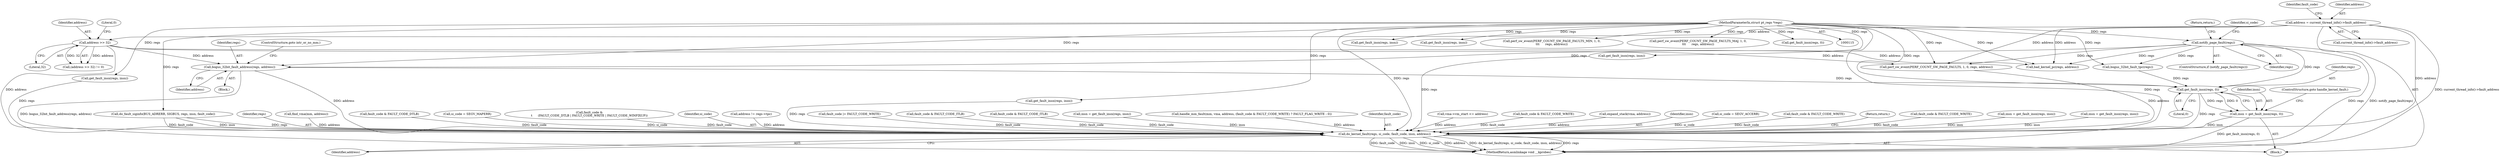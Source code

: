 digraph "0_linux_a8b0ca17b80e92faab46ee7179ba9e99ccb61233_44@pointer" {
"1000191" [label="(Call,bogus_32bit_fault_address(regs, address))"];
"1000138" [label="(Call,notify_page_fault(regs))"];
"1000116" [label="(MethodParameterIn,struct pt_regs *regs)"];
"1000186" [label="(Call,address >> 32)"];
"1000144" [label="(Call,address = current_thread_info()->fault_address)"];
"1000601" [label="(Call,do_kernel_fault(regs, si_code, fault_code, insn, address))"];
"1000633" [label="(Call,get_fault_insn(regs, 0))"];
"1000631" [label="(Call,insn = get_fault_insn(regs, 0))"];
"1000640" [label="(Call,get_fault_insn(regs, insn))"];
"1000140" [label="(Return,return;)"];
"1000354" [label="(Call,get_fault_insn(regs, insn))"];
"1000602" [label="(Identifier,regs)"];
"1000279" [label="(Call,find_vma(mm, address))"];
"1000154" [label="(Call,fault_code & FAULT_CODE_DTLB)"];
"1000141" [label="(Call,si_code = SEGV_MAPERR)"];
"1000289" [label="(Call,fault_code &\n\t      (FAULT_CODE_DTLB | FAULT_CODE_WRITE | FAULT_CODE_WINFIXUP))"];
"1000603" [label="(Identifier,si_code)"];
"1000185" [label="(Call,(address >> 32) != 0)"];
"1000411" [label="(Call,address != regs->tpc)"];
"1000239" [label="(Call,perf_sw_event(PERF_COUNT_SW_PAGE_FAULTS, 1, 0, regs, address))"];
"1000327" [label="(Call,fault_code |= FAULT_CODE_WRITE)"];
"1000633" [label="(Call,get_fault_insn(regs, 0))"];
"1000146" [label="(Call,current_thread_info()->fault_address)"];
"1000400" [label="(Call,fault_code & FAULT_CODE_ITLB)"];
"1000151" [label="(Call,fault_code & FAULT_CODE_ITLB)"];
"1000634" [label="(Identifier,regs)"];
"1000144" [label="(Call,address = current_thread_info()->fault_address)"];
"1000661" [label="(MethodReturn,asmlinkage void __kprobes)"];
"1000188" [label="(Literal,32)"];
"1000192" [label="(Identifier,regs)"];
"1000590" [label="(Call,insn = get_fault_insn(regs, insn))"];
"1000472" [label="(Call,handle_mm_fault(mm, vma, address, (fault_code & FAULT_CODE_WRITE) ? FAULT_FLAG_WRITE : 0))"];
"1000601" [label="(Call,do_kernel_fault(regs, si_code, fault_code, insn, address))"];
"1000604" [label="(Identifier,fault_code)"];
"1000611" [label="(Call,get_fault_insn(regs, insn))"];
"1000152" [label="(Identifier,fault_code)"];
"1000229" [label="(Call,bad_kernel_pc(regs, address))"];
"1000635" [label="(Literal,0)"];
"1000268" [label="(Call,get_fault_insn(regs, insn))"];
"1000648" [label="(Call,do_fault_siginfo(BUS_ADRERR, SIGBUS, regs, insn, fault_code))"];
"1000332" [label="(Call,vma->vm_start <= address)"];
"1000632" [label="(Identifier,insn)"];
"1000194" [label="(ControlStructure,goto intr_or_no_mm;)"];
"1000193" [label="(Identifier,address)"];
"1000186" [label="(Call,address >> 32)"];
"1000189" [label="(Literal,0)"];
"1000191" [label="(Call,bogus_32bit_fault_address(regs, address))"];
"1000521" [label="(Call,perf_sw_event(PERF_COUNT_SW_PAGE_FAULTS_MIN, 1, 0,\n\t\t\t      regs, address))"];
"1000477" [label="(Call,fault_code & FAULT_CODE_WRITE)"];
"1000631" [label="(Call,insn = get_fault_insn(regs, 0))"];
"1000138" [label="(Call,notify_page_fault(regs))"];
"1000390" [label="(Call,expand_stack(vma, address))"];
"1000605" [label="(Identifier,insn)"];
"1000145" [label="(Identifier,address)"];
"1000137" [label="(ControlStructure,if (notify_page_fault(regs)))"];
"1000395" [label="(Call,si_code = SEGV_ACCERR)"];
"1000139" [label="(Identifier,regs)"];
"1000424" [label="(Call,fault_code & FAULT_CODE_WRITE)"];
"1000636" [label="(ControlStructure,goto handle_kernel_fault;)"];
"1000607" [label="(Return,return;)"];
"1000348" [label="(Call,fault_code & FAULT_CODE_WRITE)"];
"1000266" [label="(Call,insn = get_fault_insn(regs, insn))"];
"1000609" [label="(Call,insn = get_fault_insn(regs, insn))"];
"1000509" [label="(Call,perf_sw_event(PERF_COUNT_SW_PAGE_FAULTS_MAJ, 1, 0,\n\t\t\t      regs, address))"];
"1000116" [label="(MethodParameterIn,struct pt_regs *regs)"];
"1000187" [label="(Identifier,address)"];
"1000142" [label="(Identifier,si_code)"];
"1000117" [label="(Block,)"];
"1000606" [label="(Identifier,address)"];
"1000190" [label="(Block,)"];
"1000180" [label="(Call,bogus_32bit_fault_tpc(regs))"];
"1000307" [label="(Call,get_fault_insn(regs, 0))"];
"1000592" [label="(Call,get_fault_insn(regs, insn))"];
"1000191" -> "1000190"  [label="AST: "];
"1000191" -> "1000193"  [label="CFG: "];
"1000192" -> "1000191"  [label="AST: "];
"1000193" -> "1000191"  [label="AST: "];
"1000194" -> "1000191"  [label="CFG: "];
"1000191" -> "1000661"  [label="DDG: bogus_32bit_fault_address(regs, address)"];
"1000138" -> "1000191"  [label="DDG: regs"];
"1000116" -> "1000191"  [label="DDG: regs"];
"1000186" -> "1000191"  [label="DDG: address"];
"1000191" -> "1000601"  [label="DDG: address"];
"1000191" -> "1000633"  [label="DDG: regs"];
"1000138" -> "1000137"  [label="AST: "];
"1000138" -> "1000139"  [label="CFG: "];
"1000139" -> "1000138"  [label="AST: "];
"1000140" -> "1000138"  [label="CFG: "];
"1000142" -> "1000138"  [label="CFG: "];
"1000138" -> "1000661"  [label="DDG: regs"];
"1000138" -> "1000661"  [label="DDG: notify_page_fault(regs)"];
"1000116" -> "1000138"  [label="DDG: regs"];
"1000138" -> "1000180"  [label="DDG: regs"];
"1000138" -> "1000229"  [label="DDG: regs"];
"1000138" -> "1000239"  [label="DDG: regs"];
"1000138" -> "1000633"  [label="DDG: regs"];
"1000116" -> "1000115"  [label="AST: "];
"1000116" -> "1000661"  [label="DDG: regs"];
"1000116" -> "1000180"  [label="DDG: regs"];
"1000116" -> "1000229"  [label="DDG: regs"];
"1000116" -> "1000239"  [label="DDG: regs"];
"1000116" -> "1000268"  [label="DDG: regs"];
"1000116" -> "1000307"  [label="DDG: regs"];
"1000116" -> "1000354"  [label="DDG: regs"];
"1000116" -> "1000509"  [label="DDG: regs"];
"1000116" -> "1000521"  [label="DDG: regs"];
"1000116" -> "1000592"  [label="DDG: regs"];
"1000116" -> "1000601"  [label="DDG: regs"];
"1000116" -> "1000611"  [label="DDG: regs"];
"1000116" -> "1000633"  [label="DDG: regs"];
"1000116" -> "1000640"  [label="DDG: regs"];
"1000116" -> "1000648"  [label="DDG: regs"];
"1000186" -> "1000185"  [label="AST: "];
"1000186" -> "1000188"  [label="CFG: "];
"1000187" -> "1000186"  [label="AST: "];
"1000188" -> "1000186"  [label="AST: "];
"1000189" -> "1000186"  [label="CFG: "];
"1000186" -> "1000185"  [label="DDG: address"];
"1000186" -> "1000185"  [label="DDG: 32"];
"1000144" -> "1000186"  [label="DDG: address"];
"1000186" -> "1000229"  [label="DDG: address"];
"1000186" -> "1000239"  [label="DDG: address"];
"1000186" -> "1000601"  [label="DDG: address"];
"1000144" -> "1000117"  [label="AST: "];
"1000144" -> "1000146"  [label="CFG: "];
"1000145" -> "1000144"  [label="AST: "];
"1000146" -> "1000144"  [label="AST: "];
"1000152" -> "1000144"  [label="CFG: "];
"1000144" -> "1000661"  [label="DDG: current_thread_info()->fault_address"];
"1000144" -> "1000229"  [label="DDG: address"];
"1000144" -> "1000239"  [label="DDG: address"];
"1000144" -> "1000601"  [label="DDG: address"];
"1000601" -> "1000117"  [label="AST: "];
"1000601" -> "1000606"  [label="CFG: "];
"1000602" -> "1000601"  [label="AST: "];
"1000603" -> "1000601"  [label="AST: "];
"1000604" -> "1000601"  [label="AST: "];
"1000605" -> "1000601"  [label="AST: "];
"1000606" -> "1000601"  [label="AST: "];
"1000607" -> "1000601"  [label="CFG: "];
"1000601" -> "1000661"  [label="DDG: regs"];
"1000601" -> "1000661"  [label="DDG: fault_code"];
"1000601" -> "1000661"  [label="DDG: insn"];
"1000601" -> "1000661"  [label="DDG: si_code"];
"1000601" -> "1000661"  [label="DDG: address"];
"1000601" -> "1000661"  [label="DDG: do_kernel_fault(regs, si_code, fault_code, insn, address)"];
"1000648" -> "1000601"  [label="DDG: regs"];
"1000648" -> "1000601"  [label="DDG: fault_code"];
"1000648" -> "1000601"  [label="DDG: insn"];
"1000268" -> "1000601"  [label="DDG: regs"];
"1000633" -> "1000601"  [label="DDG: regs"];
"1000611" -> "1000601"  [label="DDG: regs"];
"1000592" -> "1000601"  [label="DDG: regs"];
"1000395" -> "1000601"  [label="DDG: si_code"];
"1000141" -> "1000601"  [label="DDG: si_code"];
"1000348" -> "1000601"  [label="DDG: fault_code"];
"1000289" -> "1000601"  [label="DDG: fault_code"];
"1000400" -> "1000601"  [label="DDG: fault_code"];
"1000151" -> "1000601"  [label="DDG: fault_code"];
"1000154" -> "1000601"  [label="DDG: fault_code"];
"1000327" -> "1000601"  [label="DDG: fault_code"];
"1000477" -> "1000601"  [label="DDG: fault_code"];
"1000424" -> "1000601"  [label="DDG: fault_code"];
"1000631" -> "1000601"  [label="DDG: insn"];
"1000609" -> "1000601"  [label="DDG: insn"];
"1000266" -> "1000601"  [label="DDG: insn"];
"1000590" -> "1000601"  [label="DDG: insn"];
"1000332" -> "1000601"  [label="DDG: address"];
"1000472" -> "1000601"  [label="DDG: address"];
"1000239" -> "1000601"  [label="DDG: address"];
"1000390" -> "1000601"  [label="DDG: address"];
"1000411" -> "1000601"  [label="DDG: address"];
"1000279" -> "1000601"  [label="DDG: address"];
"1000633" -> "1000631"  [label="AST: "];
"1000633" -> "1000635"  [label="CFG: "];
"1000634" -> "1000633"  [label="AST: "];
"1000635" -> "1000633"  [label="AST: "];
"1000631" -> "1000633"  [label="CFG: "];
"1000633" -> "1000631"  [label="DDG: regs"];
"1000633" -> "1000631"  [label="DDG: 0"];
"1000180" -> "1000633"  [label="DDG: regs"];
"1000631" -> "1000117"  [label="AST: "];
"1000632" -> "1000631"  [label="AST: "];
"1000636" -> "1000631"  [label="CFG: "];
"1000631" -> "1000661"  [label="DDG: get_fault_insn(regs, 0)"];
}
